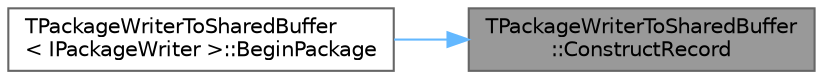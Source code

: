 digraph "TPackageWriterToSharedBuffer::ConstructRecord"
{
 // INTERACTIVE_SVG=YES
 // LATEX_PDF_SIZE
  bgcolor="transparent";
  edge [fontname=Helvetica,fontsize=10,labelfontname=Helvetica,labelfontsize=10];
  node [fontname=Helvetica,fontsize=10,shape=box,height=0.2,width=0.4];
  rankdir="RL";
  Node1 [id="Node000001",label="TPackageWriterToSharedBuffer\l::ConstructRecord",height=0.2,width=0.4,color="gray40", fillcolor="grey60", style="filled", fontcolor="black",tooltip="Construct a record for the package, called during BeginPackage."];
  Node1 -> Node2 [id="edge1_Node000001_Node000002",dir="back",color="steelblue1",style="solid",tooltip=" "];
  Node2 [id="Node000002",label="TPackageWriterToSharedBuffer\l\< IPackageWriter \>::BeginPackage",height=0.2,width=0.4,color="grey40", fillcolor="white", style="filled",URL="$db/d88/classTPackageWriterToSharedBuffer.html#ab58a92df62f8c742e4a04a60df7b4b49",tooltip=" "];
}
